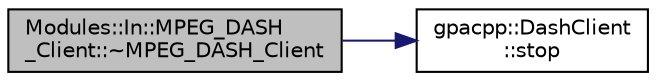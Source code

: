 digraph "Modules::In::MPEG_DASH_Client::~MPEG_DASH_Client"
{
 // INTERACTIVE_SVG=YES
  edge [fontname="Helvetica",fontsize="10",labelfontname="Helvetica",labelfontsize="10"];
  node [fontname="Helvetica",fontsize="10",shape=record];
  rankdir="LR";
  Node1 [label="Modules::In::MPEG_DASH\l_Client::~MPEG_DASH_Client",height=0.2,width=0.4,color="black", fillcolor="grey75", style="filled", fontcolor="black"];
  Node1 -> Node2 [color="midnightblue",fontsize="10",style="solid",fontname="Helvetica"];
  Node2 [label="gpacpp::DashClient\l::stop",height=0.2,width=0.4,color="black", fillcolor="white", style="filled",URL="$classgpacpp_1_1_dash_client.html#ab034026c6c42a65925d6e200225083b5"];
}
